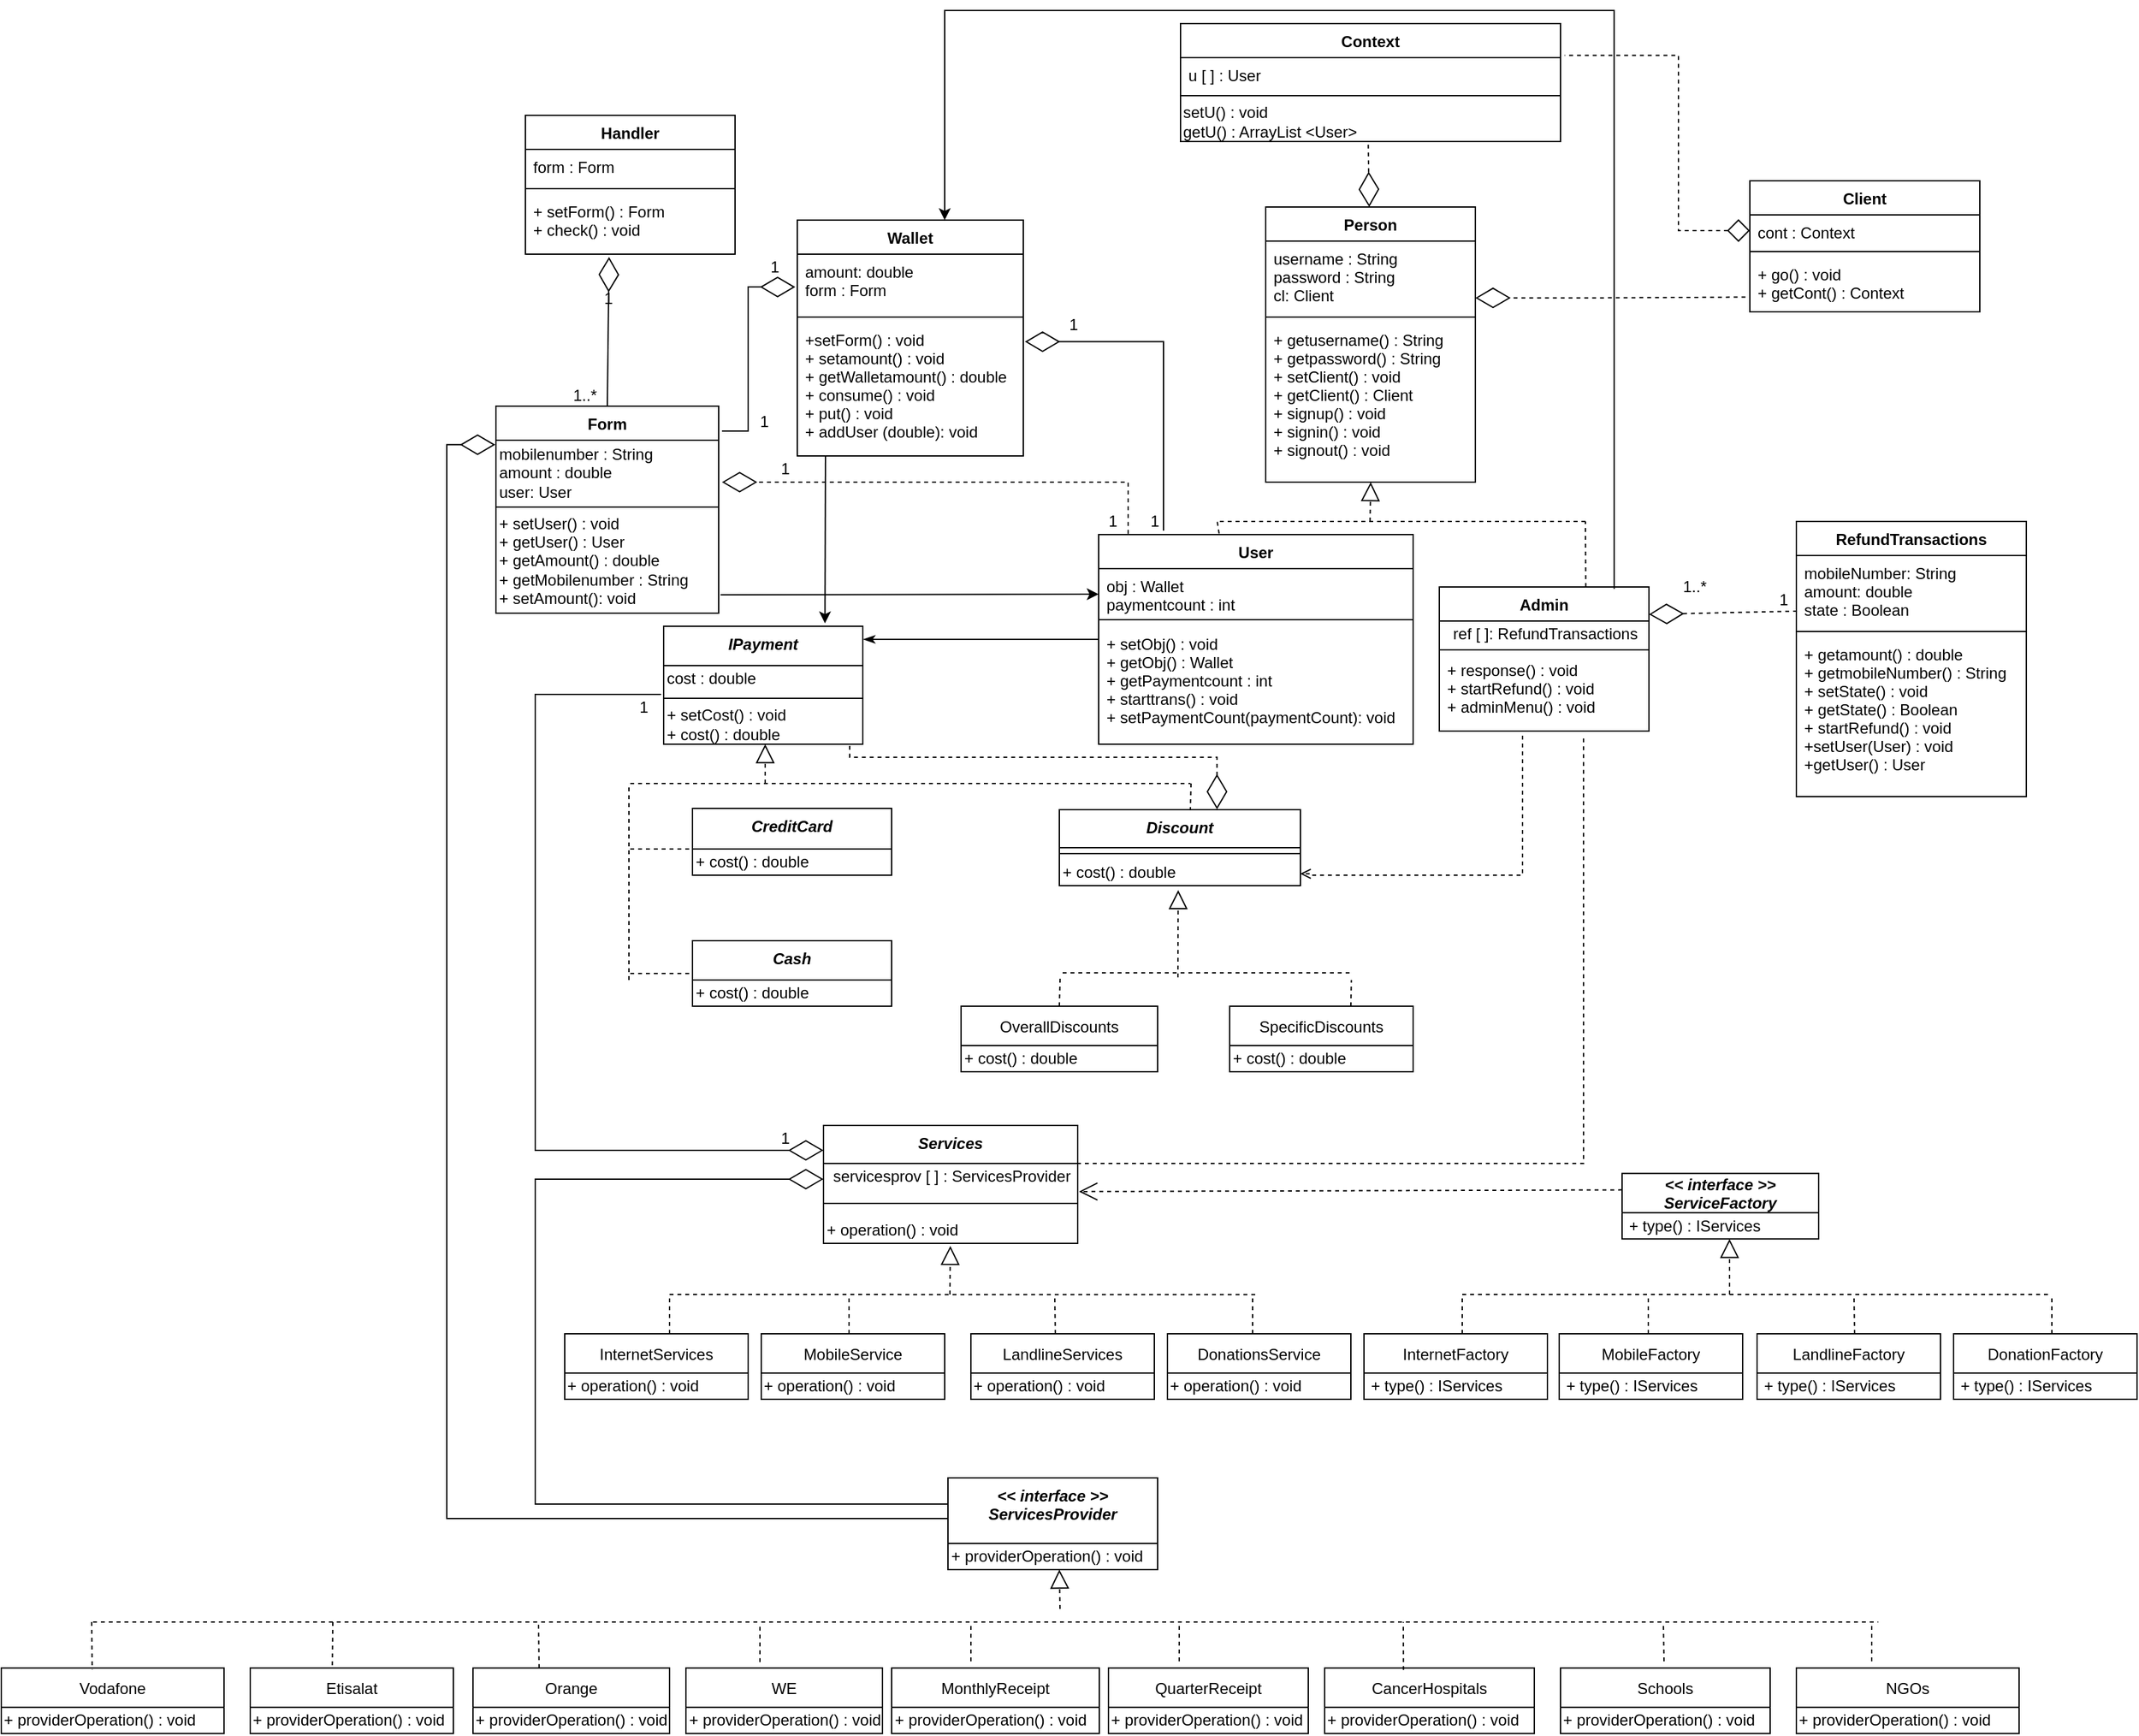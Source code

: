 <mxfile version="16.5.1" type="device"><diagram id="C5RBs43oDa-KdzZeNtuy" name="Page-1"><mxGraphModel dx="2331" dy="1923" grid="1" gridSize="10" guides="1" tooltips="1" connect="1" arrows="1" fold="1" page="1" pageScale="1" pageWidth="827" pageHeight="1169" math="0" shadow="0"><root><mxCell id="WIyWlLk6GJQsqaUBKTNV-0"/><mxCell id="WIyWlLk6GJQsqaUBKTNV-1" parent="WIyWlLk6GJQsqaUBKTNV-0"/><mxCell id="oy74Zmo_RgrB-wBDVwgF-4" value="InternetFactory" style="swimlane;fontStyle=0;childLayout=stackLayout;horizontal=1;startSize=30;horizontalStack=0;resizeParent=1;resizeParentMax=0;resizeLast=0;collapsible=1;marginBottom=0;" parent="WIyWlLk6GJQsqaUBKTNV-1" vertex="1"><mxGeometry x="560" y="160" width="140" height="50" as="geometry"/></mxCell><mxCell id="LYck0MFFvJVcUKsnf9wA-9" value="&amp;nbsp;+ type() : IServices" style="text;html=1;align=left;verticalAlign=middle;resizable=0;points=[];autosize=1;strokeColor=none;fillColor=none;" parent="oy74Zmo_RgrB-wBDVwgF-4" vertex="1"><mxGeometry y="30" width="140" height="20" as="geometry"/></mxCell><mxCell id="oy74Zmo_RgrB-wBDVwgF-10" value="MobileFactory" style="swimlane;fontStyle=0;childLayout=stackLayout;horizontal=1;startSize=30;horizontalStack=0;resizeParent=1;resizeParentMax=0;resizeLast=0;collapsible=1;marginBottom=0;" parent="WIyWlLk6GJQsqaUBKTNV-1" vertex="1"><mxGeometry x="709" y="160" width="140" height="50" as="geometry"/></mxCell><mxCell id="LYck0MFFvJVcUKsnf9wA-10" value="&amp;nbsp;+ type() : IServices" style="text;html=1;align=left;verticalAlign=middle;resizable=0;points=[];autosize=1;strokeColor=none;fillColor=none;" parent="oy74Zmo_RgrB-wBDVwgF-10" vertex="1"><mxGeometry y="30" width="140" height="20" as="geometry"/></mxCell><mxCell id="oy74Zmo_RgrB-wBDVwgF-14" value="LandlineFactory" style="swimlane;fontStyle=0;childLayout=stackLayout;horizontal=1;startSize=30;horizontalStack=0;resizeParent=1;resizeParentMax=0;resizeLast=0;collapsible=1;marginBottom=0;" parent="WIyWlLk6GJQsqaUBKTNV-1" vertex="1"><mxGeometry x="860" y="160" width="140" height="50" as="geometry"/></mxCell><mxCell id="LYck0MFFvJVcUKsnf9wA-11" value="&amp;nbsp;+ type() : IServices" style="text;html=1;align=left;verticalAlign=middle;resizable=0;points=[];autosize=1;strokeColor=none;fillColor=none;" parent="oy74Zmo_RgrB-wBDVwgF-14" vertex="1"><mxGeometry y="30" width="140" height="20" as="geometry"/></mxCell><mxCell id="oy74Zmo_RgrB-wBDVwgF-18" value="DonationFactory" style="swimlane;fontStyle=0;childLayout=stackLayout;horizontal=1;startSize=30;horizontalStack=0;resizeParent=1;resizeParentMax=0;resizeLast=0;collapsible=1;marginBottom=0;" parent="WIyWlLk6GJQsqaUBKTNV-1" vertex="1"><mxGeometry x="1010" y="160" width="140" height="50" as="geometry"/></mxCell><mxCell id="LYck0MFFvJVcUKsnf9wA-12" value="&amp;nbsp;+ type() : IServices" style="text;html=1;align=left;verticalAlign=middle;resizable=0;points=[];autosize=1;strokeColor=none;fillColor=none;" parent="oy74Zmo_RgrB-wBDVwgF-18" vertex="1"><mxGeometry y="30" width="140" height="20" as="geometry"/></mxCell><mxCell id="oy74Zmo_RgrB-wBDVwgF-23" value="" style="endArrow=block;endFill=0;endSize=12;html=1;rounded=0;fontSize=14;dashed=1;" parent="WIyWlLk6GJQsqaUBKTNV-1" edge="1"><mxGeometry width="160" relative="1" as="geometry"><mxPoint x="839" y="130" as="sourcePoint"/><mxPoint x="839" y="87.68" as="targetPoint"/></mxGeometry></mxCell><mxCell id="oy74Zmo_RgrB-wBDVwgF-24" value="" style="endArrow=none;html=1;rounded=0;dashed=1;" parent="WIyWlLk6GJQsqaUBKTNV-1" edge="1"><mxGeometry width="50" height="50" relative="1" as="geometry"><mxPoint x="635" y="130" as="sourcePoint"/><mxPoint x="1085" y="130" as="targetPoint"/></mxGeometry></mxCell><mxCell id="oy74Zmo_RgrB-wBDVwgF-25" value="" style="endArrow=none;html=1;rounded=0;dashed=1;" parent="WIyWlLk6GJQsqaUBKTNV-1" edge="1"><mxGeometry width="50" height="50" relative="1" as="geometry"><mxPoint x="635" y="160" as="sourcePoint"/><mxPoint x="635" y="130" as="targetPoint"/></mxGeometry></mxCell><mxCell id="oy74Zmo_RgrB-wBDVwgF-26" value="" style="endArrow=none;html=1;rounded=0;dashed=1;" parent="WIyWlLk6GJQsqaUBKTNV-1" edge="1"><mxGeometry width="50" height="50" relative="1" as="geometry"><mxPoint x="777.0" y="160" as="sourcePoint"/><mxPoint x="777" y="130" as="targetPoint"/></mxGeometry></mxCell><mxCell id="oy74Zmo_RgrB-wBDVwgF-27" value="" style="endArrow=none;html=1;rounded=0;dashed=1;" parent="WIyWlLk6GJQsqaUBKTNV-1" edge="1"><mxGeometry width="50" height="50" relative="1" as="geometry"><mxPoint x="934.44" y="160" as="sourcePoint"/><mxPoint x="934" y="130" as="targetPoint"/></mxGeometry></mxCell><mxCell id="oy74Zmo_RgrB-wBDVwgF-28" value="" style="endArrow=none;html=1;rounded=0;dashed=1;" parent="WIyWlLk6GJQsqaUBKTNV-1" edge="1"><mxGeometry width="50" height="50" relative="1" as="geometry"><mxPoint x="1085.0" y="160" as="sourcePoint"/><mxPoint x="1085" y="130" as="targetPoint"/></mxGeometry></mxCell><mxCell id="oy74Zmo_RgrB-wBDVwgF-41" value="" style="endArrow=diamondThin;endFill=0;endSize=24;html=1;rounded=0;edgeStyle=orthogonalEdgeStyle;entryX=1.007;entryY=0.145;entryDx=0;entryDy=0;entryPerimeter=0;" parent="WIyWlLk6GJQsqaUBKTNV-1" target="IsFCskYTb2bwU_ZDAeWa-56" edge="1"><mxGeometry width="160" relative="1" as="geometry"><mxPoint x="407" y="-453" as="sourcePoint"/><mxPoint x="318" y="-600" as="targetPoint"/><Array as="points"><mxPoint x="407" y="-453"/><mxPoint x="407" y="-600"/></Array></mxGeometry></mxCell><mxCell id="oy74Zmo_RgrB-wBDVwgF-49" value="" style="endArrow=block;endFill=0;endSize=12;html=1;rounded=0;fontSize=14;dashed=1;" parent="WIyWlLk6GJQsqaUBKTNV-1" edge="1"><mxGeometry width="160" relative="1" as="geometry"><mxPoint x="103" y="-260" as="sourcePoint"/><mxPoint x="103" y="-290" as="targetPoint"/></mxGeometry></mxCell><mxCell id="oy74Zmo_RgrB-wBDVwgF-51" value="" style="endArrow=none;html=1;rounded=0;dashed=1;" parent="WIyWlLk6GJQsqaUBKTNV-1" edge="1"><mxGeometry width="50" height="50" relative="1" as="geometry"><mxPoint y="-210" as="sourcePoint"/><mxPoint x="48" y="-210" as="targetPoint"/><Array as="points"/></mxGeometry></mxCell><mxCell id="oy74Zmo_RgrB-wBDVwgF-52" value="" style="endArrow=none;html=1;rounded=0;dashed=1;" parent="WIyWlLk6GJQsqaUBKTNV-1" edge="1"><mxGeometry width="50" height="50" relative="1" as="geometry"><mxPoint x="-1" y="-110" as="sourcePoint"/><mxPoint x="-1" y="-260" as="targetPoint"/></mxGeometry></mxCell><mxCell id="oy74Zmo_RgrB-wBDVwgF-53" value="" style="endArrow=none;html=1;rounded=0;dashed=1;entryX=0;entryY=0.5;entryDx=0;entryDy=0;" parent="WIyWlLk6GJQsqaUBKTNV-1" target="dg1VofKTQY780wOSTRui-79" edge="1"><mxGeometry width="50" height="50" relative="1" as="geometry"><mxPoint y="-115" as="sourcePoint"/><mxPoint x="47.5" y="-130" as="targetPoint"/></mxGeometry></mxCell><mxCell id="oy74Zmo_RgrB-wBDVwgF-58" value="OverallDiscounts" style="swimlane;fontStyle=0;childLayout=stackLayout;horizontal=1;startSize=30;horizontalStack=0;resizeParent=1;resizeParentMax=0;resizeLast=0;collapsible=1;marginBottom=0;" parent="WIyWlLk6GJQsqaUBKTNV-1" vertex="1"><mxGeometry x="252.5" y="-90" width="150" height="50" as="geometry"/></mxCell><mxCell id="LYck0MFFvJVcUKsnf9wA-26" value="+ cost() : double" style="text;html=1;align=left;verticalAlign=middle;resizable=0;points=[];autosize=1;strokeColor=none;fillColor=none;" parent="oy74Zmo_RgrB-wBDVwgF-58" vertex="1"><mxGeometry y="30" width="150" height="20" as="geometry"/></mxCell><mxCell id="oy74Zmo_RgrB-wBDVwgF-59" value="SpecificDiscounts" style="swimlane;fontStyle=0;childLayout=stackLayout;horizontal=1;startSize=30;horizontalStack=0;resizeParent=1;resizeParentMax=0;resizeLast=0;collapsible=1;marginBottom=0;" parent="WIyWlLk6GJQsqaUBKTNV-1" vertex="1"><mxGeometry x="457.5" y="-90" width="140" height="50" as="geometry"/></mxCell><mxCell id="LYck0MFFvJVcUKsnf9wA-25" value="+ cost() : double" style="text;html=1;align=left;verticalAlign=middle;resizable=0;points=[];autosize=1;strokeColor=none;fillColor=none;" parent="oy74Zmo_RgrB-wBDVwgF-59" vertex="1"><mxGeometry y="30" width="140" height="20" as="geometry"/></mxCell><mxCell id="oy74Zmo_RgrB-wBDVwgF-60" value="" style="endArrow=none;html=1;rounded=0;dashed=1;" parent="WIyWlLk6GJQsqaUBKTNV-1" edge="1"><mxGeometry width="50" height="50" relative="1" as="geometry"><mxPoint x="330" y="-115.5" as="sourcePoint"/><mxPoint x="550" y="-115.5" as="targetPoint"/></mxGeometry></mxCell><mxCell id="oy74Zmo_RgrB-wBDVwgF-61" value="" style="endArrow=none;html=1;rounded=0;dashed=1;" parent="WIyWlLk6GJQsqaUBKTNV-1" edge="1"><mxGeometry width="50" height="50" relative="1" as="geometry"><mxPoint x="327.5" y="-90" as="sourcePoint"/><mxPoint x="328.11" y="-112" as="targetPoint"/></mxGeometry></mxCell><mxCell id="oy74Zmo_RgrB-wBDVwgF-63" value="" style="endArrow=block;endFill=0;endSize=12;html=1;rounded=0;fontSize=14;dashed=1;entryX=0.493;entryY=1.17;entryDx=0;entryDy=0;entryPerimeter=0;" parent="WIyWlLk6GJQsqaUBKTNV-1" target="LYck0MFFvJVcUKsnf9wA-24" edge="1"><mxGeometry width="160" relative="1" as="geometry"><mxPoint x="418" y="-112" as="sourcePoint"/><mxPoint x="420.5" y="-162" as="targetPoint"/><Array as="points"/></mxGeometry></mxCell><mxCell id="oy74Zmo_RgrB-wBDVwgF-76" value="&lt;&lt; interface &gt;&gt;&#10;ServiceFactory" style="swimlane;fontStyle=3;childLayout=stackLayout;horizontal=1;startSize=30;horizontalStack=0;resizeParent=1;resizeParentMax=0;resizeLast=0;collapsible=1;marginBottom=0;" parent="WIyWlLk6GJQsqaUBKTNV-1" vertex="1"><mxGeometry x="757" y="37.68" width="150" height="50" as="geometry"/></mxCell><mxCell id="IsFCskYTb2bwU_ZDAeWa-21" value="&amp;nbsp;+ type() : IServices" style="text;html=1;align=left;verticalAlign=middle;resizable=0;points=[];autosize=1;strokeColor=none;fillColor=none;" parent="oy74Zmo_RgrB-wBDVwgF-76" vertex="1"><mxGeometry y="30" width="150" height="20" as="geometry"/></mxCell><mxCell id="oy74Zmo_RgrB-wBDVwgF-91" value="" style="endArrow=open;endFill=1;endSize=12;html=1;rounded=0;dashed=1;entryX=1.005;entryY=1.073;entryDx=0;entryDy=0;entryPerimeter=0;exitX=0;exitY=0.25;exitDx=0;exitDy=0;" parent="WIyWlLk6GJQsqaUBKTNV-1" source="oy74Zmo_RgrB-wBDVwgF-76" target="dg1VofKTQY780wOSTRui-41" edge="1"><mxGeometry width="160" relative="1" as="geometry"><mxPoint x="750" y="51" as="sourcePoint"/><mxPoint x="374.5" y="50.09" as="targetPoint"/></mxGeometry></mxCell><mxCell id="oy74Zmo_RgrB-wBDVwgF-99" value="" style="endArrow=diamondThin;endFill=0;endSize=24;html=1;rounded=0;dashed=1;entryX=1;entryY=0.19;entryDx=0;entryDy=0;entryPerimeter=0;exitX=0.003;exitY=0.786;exitDx=0;exitDy=0;exitPerimeter=0;" parent="WIyWlLk6GJQsqaUBKTNV-1" source="IsFCskYTb2bwU_ZDAeWa-46" target="IsFCskYTb2bwU_ZDAeWa-30" edge="1"><mxGeometry width="160" relative="1" as="geometry"><mxPoint x="890" y="-400" as="sourcePoint"/><mxPoint x="777.5" y="-400.33" as="targetPoint"/><Array as="points"/></mxGeometry></mxCell><mxCell id="oy74Zmo_RgrB-wBDVwgF-104" value="" style="endArrow=none;html=1;rounded=0;dashed=1;edgeStyle=orthogonalEdgeStyle;entryX=0.688;entryY=1.046;entryDx=0;entryDy=0;entryPerimeter=0;exitX=1;exitY=0.25;exitDx=0;exitDy=0;" parent="WIyWlLk6GJQsqaUBKTNV-1" source="dg1VofKTQY780wOSTRui-34" target="IsFCskYTb2bwU_ZDAeWa-33" edge="1"><mxGeometry width="50" height="50" relative="1" as="geometry"><mxPoint x="370" y="20" as="sourcePoint"/><mxPoint x="727.5" y="-370" as="targetPoint"/><Array as="points"><mxPoint x="341" y="30"/><mxPoint x="728" y="30"/></Array></mxGeometry></mxCell><mxCell id="oy74Zmo_RgrB-wBDVwgF-109" value="InternetServices" style="swimlane;fontStyle=0;childLayout=stackLayout;horizontal=1;startSize=30;horizontalStack=0;resizeParent=1;resizeParentMax=0;resizeLast=0;collapsible=1;marginBottom=0;" parent="WIyWlLk6GJQsqaUBKTNV-1" vertex="1"><mxGeometry x="-50" y="160" width="140" height="50" as="geometry"/></mxCell><mxCell id="LYck0MFFvJVcUKsnf9wA-4" value="+ operation() : void" style="text;html=1;align=left;verticalAlign=middle;resizable=0;points=[];autosize=1;strokeColor=none;fillColor=none;" parent="oy74Zmo_RgrB-wBDVwgF-109" vertex="1"><mxGeometry y="30" width="140" height="20" as="geometry"/></mxCell><mxCell id="oy74Zmo_RgrB-wBDVwgF-110" value="MobileService" style="swimlane;fontStyle=0;childLayout=stackLayout;horizontal=1;startSize=30;horizontalStack=0;resizeParent=1;resizeParentMax=0;resizeLast=0;collapsible=1;marginBottom=0;" parent="WIyWlLk6GJQsqaUBKTNV-1" vertex="1"><mxGeometry x="100" y="160" width="140" height="50" as="geometry"/></mxCell><mxCell id="LYck0MFFvJVcUKsnf9wA-5" value="+ operation() : void" style="text;html=1;align=left;verticalAlign=middle;resizable=0;points=[];autosize=1;strokeColor=none;fillColor=none;" parent="oy74Zmo_RgrB-wBDVwgF-110" vertex="1"><mxGeometry y="30" width="140" height="20" as="geometry"/></mxCell><mxCell id="oy74Zmo_RgrB-wBDVwgF-111" value="LandlineServices" style="swimlane;fontStyle=0;childLayout=stackLayout;horizontal=1;startSize=30;horizontalStack=0;resizeParent=1;resizeParentMax=0;resizeLast=0;collapsible=1;marginBottom=0;" parent="WIyWlLk6GJQsqaUBKTNV-1" vertex="1"><mxGeometry x="260" y="160" width="140" height="50" as="geometry"/></mxCell><mxCell id="LYck0MFFvJVcUKsnf9wA-6" value="+ operation() : void" style="text;html=1;align=left;verticalAlign=middle;resizable=0;points=[];autosize=1;strokeColor=none;fillColor=none;" parent="oy74Zmo_RgrB-wBDVwgF-111" vertex="1"><mxGeometry y="30" width="140" height="20" as="geometry"/></mxCell><mxCell id="oy74Zmo_RgrB-wBDVwgF-112" value="DonationsService" style="swimlane;fontStyle=0;childLayout=stackLayout;horizontal=1;startSize=30;horizontalStack=0;resizeParent=1;resizeParentMax=0;resizeLast=0;collapsible=1;marginBottom=0;" parent="WIyWlLk6GJQsqaUBKTNV-1" vertex="1"><mxGeometry x="410" y="160" width="140" height="50" as="geometry"/></mxCell><mxCell id="LYck0MFFvJVcUKsnf9wA-7" value="+ operation() : void" style="text;html=1;align=left;verticalAlign=middle;resizable=0;points=[];autosize=1;strokeColor=none;fillColor=none;" parent="oy74Zmo_RgrB-wBDVwgF-112" vertex="1"><mxGeometry y="30" width="140" height="20" as="geometry"/></mxCell><mxCell id="oy74Zmo_RgrB-wBDVwgF-113" value="" style="endArrow=block;endFill=0;endSize=12;html=1;rounded=0;fontSize=14;dashed=1;entryX=0.499;entryY=1.097;entryDx=0;entryDy=0;entryPerimeter=0;" parent="WIyWlLk6GJQsqaUBKTNV-1" target="dg1VofKTQY780wOSTRui-36" edge="1"><mxGeometry width="160" relative="1" as="geometry"><mxPoint x="244" y="130" as="sourcePoint"/><mxPoint x="243.35" y="131.16" as="targetPoint"/></mxGeometry></mxCell><mxCell id="oy74Zmo_RgrB-wBDVwgF-114" value="" style="endArrow=none;html=1;rounded=0;dashed=1;" parent="WIyWlLk6GJQsqaUBKTNV-1" edge="1"><mxGeometry width="50" height="50" relative="1" as="geometry"><mxPoint x="30" y="130" as="sourcePoint"/><mxPoint x="477.5" y="130.16" as="targetPoint"/></mxGeometry></mxCell><mxCell id="oy74Zmo_RgrB-wBDVwgF-115" value="" style="endArrow=none;html=1;rounded=0;dashed=1;" parent="WIyWlLk6GJQsqaUBKTNV-1" edge="1"><mxGeometry width="50" height="50" relative="1" as="geometry"><mxPoint x="30" y="160" as="sourcePoint"/><mxPoint x="30" y="130" as="targetPoint"/></mxGeometry></mxCell><mxCell id="oy74Zmo_RgrB-wBDVwgF-116" value="" style="endArrow=none;html=1;rounded=0;dashed=1;" parent="WIyWlLk6GJQsqaUBKTNV-1" edge="1"><mxGeometry width="50" height="50" relative="1" as="geometry"><mxPoint x="167.0" y="160" as="sourcePoint"/><mxPoint x="167" y="130" as="targetPoint"/></mxGeometry></mxCell><mxCell id="oy74Zmo_RgrB-wBDVwgF-117" value="" style="endArrow=none;html=1;rounded=0;dashed=1;" parent="WIyWlLk6GJQsqaUBKTNV-1" edge="1"><mxGeometry width="50" height="50" relative="1" as="geometry"><mxPoint x="324.44" y="160" as="sourcePoint"/><mxPoint x="324" y="130" as="targetPoint"/></mxGeometry></mxCell><mxCell id="oy74Zmo_RgrB-wBDVwgF-118" value="" style="endArrow=none;html=1;rounded=0;dashed=1;" parent="WIyWlLk6GJQsqaUBKTNV-1" edge="1"><mxGeometry width="50" height="50" relative="1" as="geometry"><mxPoint x="475" y="160" as="sourcePoint"/><mxPoint x="475" y="130" as="targetPoint"/></mxGeometry></mxCell><mxCell id="oy74Zmo_RgrB-wBDVwgF-65" value="" style="endArrow=classicThin;endFill=1;html=1;rounded=0;" parent="WIyWlLk6GJQsqaUBKTNV-1" edge="1"><mxGeometry width="160" relative="1" as="geometry"><mxPoint x="180" y="-370" as="sourcePoint"/><mxPoint x="178" y="-370" as="targetPoint"/><Array as="points"><mxPoint x="297.5" y="-370"/><mxPoint x="357.5" y="-370"/></Array></mxGeometry></mxCell><mxCell id="MVpCzM4qg8HN4UVC7q5V-0" value="" style="endArrow=none;html=1;rounded=0;dashed=1;" parent="WIyWlLk6GJQsqaUBKTNV-1" edge="1"><mxGeometry width="50" height="50" relative="1" as="geometry"><mxPoint x="550" y="-90" as="sourcePoint"/><mxPoint x="550.36" y="-110" as="targetPoint"/></mxGeometry></mxCell><mxCell id="rS_M57deBiwFRdttUuLZ-10" value="" style="endArrow=diamondThin;endFill=0;endSize=24;html=1;rounded=0;exitX=0.5;exitY=0;exitDx=0;exitDy=0;entryX=0.399;entryY=1.046;entryDx=0;entryDy=0;entryPerimeter=0;" parent="WIyWlLk6GJQsqaUBKTNV-1" source="IsFCskYTb2bwU_ZDAeWa-116" target="IsFCskYTb2bwU_ZDAeWa-115" edge="1"><mxGeometry width="160" relative="1" as="geometry"><mxPoint x="-9" y="-556" as="sourcePoint"/><mxPoint x="-9" y="-630" as="targetPoint"/><Array as="points"/></mxGeometry></mxCell><mxCell id="rS_M57deBiwFRdttUuLZ-14" value="1..*" style="text;html=1;align=center;verticalAlign=middle;resizable=0;points=[];autosize=1;strokeColor=none;fillColor=none;" parent="WIyWlLk6GJQsqaUBKTNV-1" vertex="1"><mxGeometry x="-50" y="-566" width="30" height="20" as="geometry"/></mxCell><mxCell id="rS_M57deBiwFRdttUuLZ-16" value="1" style="text;html=1;align=center;verticalAlign=middle;resizable=0;points=[];autosize=1;strokeColor=none;fillColor=none;" parent="WIyWlLk6GJQsqaUBKTNV-1" vertex="1"><mxGeometry x="327.5" y="-620" width="20" height="20" as="geometry"/></mxCell><mxCell id="rS_M57deBiwFRdttUuLZ-17" value="1" style="text;html=1;align=center;verticalAlign=middle;resizable=0;points=[];autosize=1;strokeColor=none;fillColor=none;" parent="WIyWlLk6GJQsqaUBKTNV-1" vertex="1"><mxGeometry x="390" y="-470" width="20" height="20" as="geometry"/></mxCell><mxCell id="rS_M57deBiwFRdttUuLZ-19" value="" style="endArrow=open;html=1;rounded=0;dashed=1;endFill=0;edgeStyle=orthogonalEdgeStyle;entryX=0.999;entryY=0.996;entryDx=0;entryDy=0;entryPerimeter=0;exitX=0.397;exitY=1.059;exitDx=0;exitDy=0;exitPerimeter=0;" parent="WIyWlLk6GJQsqaUBKTNV-1" source="IsFCskYTb2bwU_ZDAeWa-33" edge="1"><mxGeometry width="50" height="50" relative="1" as="geometry"><mxPoint x="682.5" y="-358" as="sourcePoint"/><mxPoint x="511.316" y="-191.08" as="targetPoint"/><Array as="points"><mxPoint x="681" y="-190"/><mxPoint x="520" y="-190"/><mxPoint x="520" y="-191"/></Array></mxGeometry></mxCell><mxCell id="IsFCskYTb2bwU_ZDAeWa-1" value="1" style="text;html=1;align=center;verticalAlign=middle;resizable=0;points=[];autosize=1;strokeColor=none;fillColor=none;rotation=0;" parent="WIyWlLk6GJQsqaUBKTNV-1" vertex="1"><mxGeometry x="107.5" y="1" width="20" height="20" as="geometry"/></mxCell><mxCell id="IsFCskYTb2bwU_ZDAeWa-3" value="1" style="text;html=1;align=center;verticalAlign=middle;resizable=0;points=[];autosize=1;strokeColor=none;fillColor=none;" parent="WIyWlLk6GJQsqaUBKTNV-1" vertex="1"><mxGeometry x="870" y="-410" width="20" height="20" as="geometry"/></mxCell><mxCell id="IsFCskYTb2bwU_ZDAeWa-4" value="1..*" style="text;html=1;align=center;verticalAlign=middle;resizable=0;points=[];autosize=1;strokeColor=none;fillColor=none;" parent="WIyWlLk6GJQsqaUBKTNV-1" vertex="1"><mxGeometry x="797" y="-420" width="30" height="20" as="geometry"/></mxCell><mxCell id="IsFCskYTb2bwU_ZDAeWa-30" value="Admin" style="swimlane;fontStyle=1;align=center;verticalAlign=top;childLayout=stackLayout;horizontal=1;startSize=26;horizontalStack=0;resizeParent=1;resizeParentMax=0;resizeLast=0;collapsible=1;marginBottom=0;" parent="WIyWlLk6GJQsqaUBKTNV-1" vertex="1"><mxGeometry x="617.5" y="-410" width="160" height="110" as="geometry"/></mxCell><mxCell id="IsFCskYTb2bwU_ZDAeWa-111" value="ref [ ]: RefundTransactions" style="text;html=1;align=center;verticalAlign=middle;resizable=0;points=[];autosize=1;strokeColor=none;fillColor=none;" parent="IsFCskYTb2bwU_ZDAeWa-30" vertex="1"><mxGeometry y="26" width="160" height="20" as="geometry"/></mxCell><mxCell id="IsFCskYTb2bwU_ZDAeWa-32" value="" style="line;strokeWidth=1;fillColor=none;align=left;verticalAlign=middle;spacingTop=-1;spacingLeft=3;spacingRight=3;rotatable=0;labelPosition=right;points=[];portConstraint=eastwest;" parent="IsFCskYTb2bwU_ZDAeWa-30" vertex="1"><mxGeometry y="46" width="160" height="4" as="geometry"/></mxCell><mxCell id="IsFCskYTb2bwU_ZDAeWa-33" value="+ response() : void&#10;+ startRefund() : void&#10;+ adminMenu() : void" style="text;strokeColor=none;fillColor=none;align=left;verticalAlign=top;spacingLeft=4;spacingRight=4;overflow=hidden;rotatable=0;points=[[0,0.5],[1,0.5]];portConstraint=eastwest;" parent="IsFCskYTb2bwU_ZDAeWa-30" vertex="1"><mxGeometry y="50" width="160" height="60" as="geometry"/></mxCell><mxCell id="IsFCskYTb2bwU_ZDAeWa-41" value="User" style="swimlane;fontStyle=1;align=center;verticalAlign=top;childLayout=stackLayout;horizontal=1;startSize=26;horizontalStack=0;resizeParent=1;resizeParentMax=0;resizeLast=0;collapsible=1;marginBottom=0;" parent="WIyWlLk6GJQsqaUBKTNV-1" vertex="1"><mxGeometry x="357.5" y="-450" width="240" height="160" as="geometry"/></mxCell><mxCell id="IsFCskYTb2bwU_ZDAeWa-42" value="obj : Wallet&#10;paymentcount : int" style="text;strokeColor=none;fillColor=none;align=left;verticalAlign=top;spacingLeft=4;spacingRight=4;overflow=hidden;rotatable=0;points=[[0,0.5],[1,0.5]];portConstraint=eastwest;" parent="IsFCskYTb2bwU_ZDAeWa-41" vertex="1"><mxGeometry y="26" width="240" height="34" as="geometry"/></mxCell><mxCell id="IsFCskYTb2bwU_ZDAeWa-43" value="" style="line;strokeWidth=1;fillColor=none;align=left;verticalAlign=middle;spacingTop=-1;spacingLeft=3;spacingRight=3;rotatable=0;labelPosition=right;points=[];portConstraint=eastwest;" parent="IsFCskYTb2bwU_ZDAeWa-41" vertex="1"><mxGeometry y="60" width="240" height="10" as="geometry"/></mxCell><mxCell id="IsFCskYTb2bwU_ZDAeWa-44" value="+ setObj() : void&#10;+ getObj() : Wallet&#10;+ getPaymentcount : int&#10;+ starttrans() : void&#10;+ setPaymentCount(paymentCount): void" style="text;strokeColor=none;fillColor=none;align=left;verticalAlign=top;spacingLeft=4;spacingRight=4;overflow=hidden;rotatable=0;points=[[0,0.5],[1,0.5]];portConstraint=eastwest;" parent="IsFCskYTb2bwU_ZDAeWa-41" vertex="1"><mxGeometry y="70" width="240" height="90" as="geometry"/></mxCell><mxCell id="IsFCskYTb2bwU_ZDAeWa-45" value="RefundTransactions" style="swimlane;fontStyle=1;align=center;verticalAlign=top;childLayout=stackLayout;horizontal=1;startSize=26;horizontalStack=0;resizeParent=1;resizeParentMax=0;resizeLast=0;collapsible=1;marginBottom=0;" parent="WIyWlLk6GJQsqaUBKTNV-1" vertex="1"><mxGeometry x="890" y="-460" width="175.5" height="210" as="geometry"><mxRectangle x="827" y="-250" width="150" height="26" as="alternateBounds"/></mxGeometry></mxCell><mxCell id="IsFCskYTb2bwU_ZDAeWa-46" value="mobileNumber: String&#10;amount: double&#10;state : Boolean" style="text;strokeColor=none;fillColor=none;align=left;verticalAlign=top;spacingLeft=4;spacingRight=4;overflow=hidden;rotatable=0;points=[[0,0.5],[1,0.5]];portConstraint=eastwest;" parent="IsFCskYTb2bwU_ZDAeWa-45" vertex="1"><mxGeometry y="26" width="175.5" height="54" as="geometry"/></mxCell><mxCell id="IsFCskYTb2bwU_ZDAeWa-47" value="" style="line;strokeWidth=1;fillColor=none;align=left;verticalAlign=middle;spacingTop=-1;spacingLeft=3;spacingRight=3;rotatable=0;labelPosition=right;points=[];portConstraint=eastwest;" parent="IsFCskYTb2bwU_ZDAeWa-45" vertex="1"><mxGeometry y="80" width="175.5" height="8" as="geometry"/></mxCell><mxCell id="IsFCskYTb2bwU_ZDAeWa-48" value="+ getamount() : double&#10;+ getmobileNumber() : String&#10;+ setState() : void&#10;+ getState() : Boolean&#10;+ startRefund() : void&#10;+setUser(User) : void&#10;+getUser() : User&#10;&#10;" style="text;strokeColor=none;fillColor=none;align=left;verticalAlign=top;spacingLeft=4;spacingRight=4;overflow=hidden;rotatable=0;points=[[0,0.5],[1,0.5]];portConstraint=eastwest;" parent="IsFCskYTb2bwU_ZDAeWa-45" vertex="1"><mxGeometry y="88" width="175.5" height="122" as="geometry"/></mxCell><mxCell id="IsFCskYTb2bwU_ZDAeWa-53" value="Wallet" style="swimlane;fontStyle=1;align=center;verticalAlign=top;childLayout=stackLayout;horizontal=1;startSize=26;horizontalStack=0;resizeParent=1;resizeParentMax=0;resizeLast=0;collapsible=1;marginBottom=0;" parent="WIyWlLk6GJQsqaUBKTNV-1" vertex="1"><mxGeometry x="127.5" y="-690" width="172.5" height="180" as="geometry"/></mxCell><mxCell id="IsFCskYTb2bwU_ZDAeWa-54" value="amount: double&#10;form : Form&#10;" style="text;strokeColor=none;fillColor=none;align=left;verticalAlign=top;spacingLeft=4;spacingRight=4;overflow=hidden;rotatable=0;points=[[0,0.5],[1,0.5]];portConstraint=eastwest;" parent="IsFCskYTb2bwU_ZDAeWa-53" vertex="1"><mxGeometry y="26" width="172.5" height="44" as="geometry"/></mxCell><mxCell id="IsFCskYTb2bwU_ZDAeWa-55" value="" style="line;strokeWidth=1;fillColor=none;align=left;verticalAlign=middle;spacingTop=-1;spacingLeft=3;spacingRight=3;rotatable=0;labelPosition=right;points=[];portConstraint=eastwest;" parent="IsFCskYTb2bwU_ZDAeWa-53" vertex="1"><mxGeometry y="70" width="172.5" height="8" as="geometry"/></mxCell><mxCell id="IsFCskYTb2bwU_ZDAeWa-56" value="+setForm() : void&#10;+ setamount() : void&#10;+ getWalletamount() : double&#10;+ consume() : void&#10;+ put() : void&#10;+ addUser (double): void&#10;" style="text;strokeColor=none;fillColor=none;align=left;verticalAlign=top;spacingLeft=4;spacingRight=4;overflow=hidden;rotatable=0;points=[[0,0.5],[1,0.5]];portConstraint=eastwest;" parent="IsFCskYTb2bwU_ZDAeWa-53" vertex="1"><mxGeometry y="78" width="172.5" height="102" as="geometry"/></mxCell><mxCell id="IsFCskYTb2bwU_ZDAeWa-59" value="Person" style="swimlane;fontStyle=1;align=center;verticalAlign=top;childLayout=stackLayout;horizontal=1;startSize=26;horizontalStack=0;resizeParent=1;resizeParentMax=0;resizeLast=0;collapsible=1;marginBottom=0;" parent="WIyWlLk6GJQsqaUBKTNV-1" vertex="1"><mxGeometry x="485" y="-700" width="160" height="210" as="geometry"/></mxCell><mxCell id="IsFCskYTb2bwU_ZDAeWa-60" value="username : String&#10;password : String&#10;cl: Client" style="text;strokeColor=none;fillColor=none;align=left;verticalAlign=top;spacingLeft=4;spacingRight=4;overflow=hidden;rotatable=0;points=[[0,0.5],[1,0.5]];portConstraint=eastwest;" parent="IsFCskYTb2bwU_ZDAeWa-59" vertex="1"><mxGeometry y="26" width="160" height="54" as="geometry"/></mxCell><mxCell id="IsFCskYTb2bwU_ZDAeWa-61" value="" style="line;strokeWidth=1;fillColor=none;align=left;verticalAlign=middle;spacingTop=-1;spacingLeft=3;spacingRight=3;rotatable=0;labelPosition=right;points=[];portConstraint=eastwest;" parent="IsFCskYTb2bwU_ZDAeWa-59" vertex="1"><mxGeometry y="80" width="160" height="8" as="geometry"/></mxCell><mxCell id="IsFCskYTb2bwU_ZDAeWa-62" value="+ getusername() : String&#10;+ getpassword() : String&#10;+ setClient() : void&#10;+ getClient() : Client&#10;+ signup() : void&#10;+ signin() : void&#10;+ signout() : void" style="text;strokeColor=none;fillColor=none;align=left;verticalAlign=top;spacingLeft=4;spacingRight=4;overflow=hidden;rotatable=0;points=[[0,0.5],[1,0.5]];portConstraint=eastwest;" parent="IsFCskYTb2bwU_ZDAeWa-59" vertex="1"><mxGeometry y="88" width="160" height="122" as="geometry"/></mxCell><mxCell id="IsFCskYTb2bwU_ZDAeWa-63" value="" style="endArrow=none;html=1;rounded=0;dashed=1;" parent="WIyWlLk6GJQsqaUBKTNV-1" edge="1"><mxGeometry width="50" height="50" relative="1" as="geometry"><mxPoint x="450" y="-460" as="sourcePoint"/><mxPoint x="730" y="-460" as="targetPoint"/></mxGeometry></mxCell><mxCell id="IsFCskYTb2bwU_ZDAeWa-64" value="" style="endArrow=none;html=1;rounded=0;dashed=1;exitX=0.383;exitY=-0.005;exitDx=0;exitDy=0;exitPerimeter=0;" parent="WIyWlLk6GJQsqaUBKTNV-1" source="IsFCskYTb2bwU_ZDAeWa-41" edge="1"><mxGeometry width="50" height="50" relative="1" as="geometry"><mxPoint x="447.5" y="-440" as="sourcePoint"/><mxPoint x="448" y="-460" as="targetPoint"/></mxGeometry></mxCell><mxCell id="IsFCskYTb2bwU_ZDAeWa-65" value="" style="endArrow=block;endFill=0;endSize=12;html=1;rounded=0;fontSize=14;dashed=1;" parent="WIyWlLk6GJQsqaUBKTNV-1" edge="1"><mxGeometry width="160" relative="1" as="geometry"><mxPoint x="564.64" y="-460" as="sourcePoint"/><mxPoint x="565.14" y="-490" as="targetPoint"/><Array as="points"/></mxGeometry></mxCell><mxCell id="IsFCskYTb2bwU_ZDAeWa-66" value="" style="endArrow=none;html=1;rounded=0;dashed=1;" parent="WIyWlLk6GJQsqaUBKTNV-1" edge="1"><mxGeometry width="50" height="50" relative="1" as="geometry"><mxPoint x="729.29" y="-410" as="sourcePoint"/><mxPoint x="729" y="-460" as="targetPoint"/></mxGeometry></mxCell><mxCell id="IsFCskYTb2bwU_ZDAeWa-67" value="Context" style="swimlane;fontStyle=1;align=center;verticalAlign=top;childLayout=stackLayout;horizontal=1;startSize=26;horizontalStack=0;resizeParent=1;resizeParentMax=0;resizeLast=0;collapsible=1;marginBottom=0;" parent="WIyWlLk6GJQsqaUBKTNV-1" vertex="1"><mxGeometry x="420" y="-840" width="290" height="90" as="geometry"/></mxCell><mxCell id="IsFCskYTb2bwU_ZDAeWa-68" value="u [ ] : User" style="text;strokeColor=none;fillColor=none;align=left;verticalAlign=top;spacingLeft=4;spacingRight=4;overflow=hidden;rotatable=0;points=[[0,0.5],[1,0.5]];portConstraint=eastwest;" parent="IsFCskYTb2bwU_ZDAeWa-67" vertex="1"><mxGeometry y="26" width="290" height="24" as="geometry"/></mxCell><mxCell id="IsFCskYTb2bwU_ZDAeWa-69" value="" style="line;strokeWidth=1;fillColor=none;align=left;verticalAlign=middle;spacingTop=-1;spacingLeft=3;spacingRight=3;rotatable=0;labelPosition=right;points=[];portConstraint=eastwest;" parent="IsFCskYTb2bwU_ZDAeWa-67" vertex="1"><mxGeometry y="50" width="290" height="10" as="geometry"/></mxCell><mxCell id="fEbw5ZVcIcwHj51_kzS--11" value="setU() : void&lt;br&gt;getU() : ArrayList &amp;lt;User&amp;gt;" style="text;html=1;align=left;verticalAlign=middle;resizable=0;points=[];autosize=1;strokeColor=none;fillColor=none;" parent="IsFCskYTb2bwU_ZDAeWa-67" vertex="1"><mxGeometry y="60" width="290" height="30" as="geometry"/></mxCell><mxCell id="IsFCskYTb2bwU_ZDAeWa-112" value="Handler" style="swimlane;fontStyle=1;align=center;verticalAlign=top;childLayout=stackLayout;horizontal=1;startSize=26;horizontalStack=0;resizeParent=1;resizeParentMax=0;resizeLast=0;collapsible=1;marginBottom=0;" parent="WIyWlLk6GJQsqaUBKTNV-1" vertex="1"><mxGeometry x="-80" y="-770" width="160" height="106" as="geometry"/></mxCell><mxCell id="IsFCskYTb2bwU_ZDAeWa-113" value="form : Form" style="text;strokeColor=none;fillColor=none;align=left;verticalAlign=top;spacingLeft=4;spacingRight=4;overflow=hidden;rotatable=0;points=[[0,0.5],[1,0.5]];portConstraint=eastwest;" parent="IsFCskYTb2bwU_ZDAeWa-112" vertex="1"><mxGeometry y="26" width="160" height="26" as="geometry"/></mxCell><mxCell id="IsFCskYTb2bwU_ZDAeWa-114" value="" style="line;strokeWidth=1;fillColor=none;align=left;verticalAlign=middle;spacingTop=-1;spacingLeft=3;spacingRight=3;rotatable=0;labelPosition=right;points=[];portConstraint=eastwest;" parent="IsFCskYTb2bwU_ZDAeWa-112" vertex="1"><mxGeometry y="52" width="160" height="8" as="geometry"/></mxCell><mxCell id="IsFCskYTb2bwU_ZDAeWa-115" value="+ setForm() : Form&#10;+ check() : void" style="text;strokeColor=none;fillColor=none;align=left;verticalAlign=top;spacingLeft=4;spacingRight=4;overflow=hidden;rotatable=0;points=[[0,0.5],[1,0.5]];portConstraint=eastwest;" parent="IsFCskYTb2bwU_ZDAeWa-112" vertex="1"><mxGeometry y="60" width="160" height="46" as="geometry"/></mxCell><mxCell id="IsFCskYTb2bwU_ZDAeWa-116" value="Form" style="swimlane;fontStyle=1;align=center;verticalAlign=top;childLayout=stackLayout;horizontal=1;startSize=26;horizontalStack=0;resizeParent=1;resizeParentMax=0;resizeLast=0;collapsible=1;marginBottom=0;" parent="WIyWlLk6GJQsqaUBKTNV-1" vertex="1"><mxGeometry x="-102.5" y="-548" width="170" height="158" as="geometry"/></mxCell><mxCell id="EZayy5caGgXvatqSSZaZ-10" value="mobilenumber : String&lt;br&gt;amount : double&lt;br&gt;user: User" style="text;html=1;align=left;verticalAlign=middle;resizable=0;points=[];autosize=1;strokeColor=none;fillColor=none;" parent="IsFCskYTb2bwU_ZDAeWa-116" vertex="1"><mxGeometry y="26" width="170" height="50" as="geometry"/></mxCell><mxCell id="IsFCskYTb2bwU_ZDAeWa-118" value="" style="line;strokeWidth=1;fillColor=none;align=left;verticalAlign=middle;spacingTop=-1;spacingLeft=3;spacingRight=3;rotatable=0;labelPosition=right;points=[];portConstraint=eastwest;" parent="IsFCskYTb2bwU_ZDAeWa-116" vertex="1"><mxGeometry y="76" width="170" height="2" as="geometry"/></mxCell><mxCell id="EZayy5caGgXvatqSSZaZ-11" value="+ setUser() : void&lt;br&gt;+ getUser() : User&lt;br&gt;+ getAmount() : double&lt;br&gt;+ getMobilenumber : String&lt;br&gt;+ setAmount(): void&lt;br&gt;" style="text;html=1;align=left;verticalAlign=middle;resizable=0;points=[];autosize=1;strokeColor=none;fillColor=none;" parent="IsFCskYTb2bwU_ZDAeWa-116" vertex="1"><mxGeometry y="78" width="170" height="80" as="geometry"/></mxCell><mxCell id="IsFCskYTb2bwU_ZDAeWa-122" value="" style="endArrow=none;html=1;rounded=0;dashed=1;" parent="WIyWlLk6GJQsqaUBKTNV-1" edge="1"><mxGeometry width="50" height="50" relative="1" as="geometry"><mxPoint y="-260" as="sourcePoint"/><mxPoint x="427.5" y="-260" as="targetPoint"/><Array as="points"/></mxGeometry></mxCell><mxCell id="IsFCskYTb2bwU_ZDAeWa-123" value="" style="endArrow=classic;endFill=1;html=1;rounded=0;edgeStyle=orthogonalEdgeStyle;" parent="WIyWlLk6GJQsqaUBKTNV-1" edge="1"><mxGeometry width="160" relative="1" as="geometry"><mxPoint x="69" y="-404" as="sourcePoint"/><mxPoint x="357.5" y="-404.5" as="targetPoint"/><Array as="points"><mxPoint x="69" y="-404"/><mxPoint x="90" y="-404"/></Array></mxGeometry></mxCell><mxCell id="dg1VofKTQY780wOSTRui-4" value="&lt;&lt; interface &gt;&gt;&#10;ServicesProvider" style="swimlane;fontStyle=3;align=center;verticalAlign=top;childLayout=stackLayout;horizontal=1;startSize=50;horizontalStack=0;resizeParent=1;resizeParentMax=0;resizeLast=0;collapsible=1;marginBottom=0;" parent="WIyWlLk6GJQsqaUBKTNV-1" vertex="1"><mxGeometry x="242.5" y="270" width="160" height="70" as="geometry"/></mxCell><mxCell id="dg1VofKTQY780wOSTRui-42" value="+ providerOperation() : void" style="text;html=1;align=left;verticalAlign=middle;resizable=0;points=[];autosize=1;strokeColor=none;fillColor=none;" parent="dg1VofKTQY780wOSTRui-4" vertex="1"><mxGeometry y="50" width="160" height="20" as="geometry"/></mxCell><mxCell id="dg1VofKTQY780wOSTRui-10" value="Vodafone" style="swimlane;fontStyle=0;childLayout=stackLayout;horizontal=1;startSize=30;horizontalStack=0;resizeParent=1;resizeParentMax=0;resizeLast=0;collapsible=1;marginBottom=0;" parent="WIyWlLk6GJQsqaUBKTNV-1" vertex="1"><mxGeometry x="-480" y="415.1" width="170" height="50" as="geometry"/></mxCell><mxCell id="LYck0MFFvJVcUKsnf9wA-13" value="+ providerOperation() : void" style="text;html=1;align=left;verticalAlign=middle;resizable=0;points=[];autosize=1;strokeColor=none;fillColor=none;" parent="dg1VofKTQY780wOSTRui-10" vertex="1"><mxGeometry y="30" width="170" height="20" as="geometry"/></mxCell><mxCell id="dg1VofKTQY780wOSTRui-12" value="Etisalat" style="swimlane;fontStyle=0;childLayout=stackLayout;horizontal=1;startSize=30;horizontalStack=0;resizeParent=1;resizeParentMax=0;resizeLast=0;collapsible=1;marginBottom=0;" parent="WIyWlLk6GJQsqaUBKTNV-1" vertex="1"><mxGeometry x="-290" y="415.1" width="155" height="50" as="geometry"/></mxCell><mxCell id="LYck0MFFvJVcUKsnf9wA-14" value="+ providerOperation() : void" style="text;html=1;align=left;verticalAlign=middle;resizable=0;points=[];autosize=1;strokeColor=none;fillColor=none;" parent="dg1VofKTQY780wOSTRui-12" vertex="1"><mxGeometry y="30" width="155" height="20" as="geometry"/></mxCell><mxCell id="dg1VofKTQY780wOSTRui-14" value="Orange" style="swimlane;fontStyle=0;childLayout=stackLayout;horizontal=1;startSize=30;horizontalStack=0;resizeParent=1;resizeParentMax=0;resizeLast=0;collapsible=1;marginBottom=0;" parent="WIyWlLk6GJQsqaUBKTNV-1" vertex="1"><mxGeometry x="-120" y="415.1" width="150" height="50" as="geometry"/></mxCell><mxCell id="LYck0MFFvJVcUKsnf9wA-15" value="+ providerOperation() : void" style="text;html=1;align=left;verticalAlign=middle;resizable=0;points=[];autosize=1;strokeColor=none;fillColor=none;" parent="dg1VofKTQY780wOSTRui-14" vertex="1"><mxGeometry y="30" width="150" height="20" as="geometry"/></mxCell><mxCell id="dg1VofKTQY780wOSTRui-16" value="WE" style="swimlane;fontStyle=0;childLayout=stackLayout;horizontal=1;startSize=30;horizontalStack=0;resizeParent=1;resizeParentMax=0;resizeLast=0;collapsible=1;marginBottom=0;" parent="WIyWlLk6GJQsqaUBKTNV-1" vertex="1"><mxGeometry x="42.5" y="415.1" width="150" height="50" as="geometry"/></mxCell><mxCell id="LYck0MFFvJVcUKsnf9wA-17" value="+ providerOperation() : void" style="text;html=1;align=left;verticalAlign=middle;resizable=0;points=[];autosize=1;strokeColor=none;fillColor=none;" parent="dg1VofKTQY780wOSTRui-16" vertex="1"><mxGeometry y="30" width="150" height="20" as="geometry"/></mxCell><mxCell id="dg1VofKTQY780wOSTRui-18" value="" style="endArrow=block;endFill=0;endSize=12;html=1;rounded=0;fontSize=14;dashed=1;" parent="WIyWlLk6GJQsqaUBKTNV-1" edge="1"><mxGeometry width="160" relative="1" as="geometry"><mxPoint x="328" y="370" as="sourcePoint"/><mxPoint x="327.5" y="340" as="targetPoint"/></mxGeometry></mxCell><mxCell id="dg1VofKTQY780wOSTRui-19" value="" style="endArrow=none;html=1;rounded=0;dashed=1;" parent="WIyWlLk6GJQsqaUBKTNV-1" edge="1"><mxGeometry width="50" height="50" relative="1" as="geometry"><mxPoint x="-410" y="380" as="sourcePoint"/><mxPoint x="952.5" y="380" as="targetPoint"/></mxGeometry></mxCell><mxCell id="dg1VofKTQY780wOSTRui-21" value="" style="endArrow=none;html=1;rounded=0;dashed=1;entryX=0.404;entryY=0.004;entryDx=0;entryDy=0;entryPerimeter=0;" parent="WIyWlLk6GJQsqaUBKTNV-1" target="dg1VofKTQY780wOSTRui-12" edge="1"><mxGeometry width="50" height="50" relative="1" as="geometry"><mxPoint x="-227" y="380" as="sourcePoint"/><mxPoint x="-145.5" y="380" as="targetPoint"/></mxGeometry></mxCell><mxCell id="dg1VofKTQY780wOSTRui-22" value="" style="endArrow=none;html=1;rounded=0;dashed=1;" parent="WIyWlLk6GJQsqaUBKTNV-1" edge="1"><mxGeometry width="50" height="50" relative="1" as="geometry"><mxPoint x="-69.56" y="415.1" as="sourcePoint"/><mxPoint x="-70" y="380" as="targetPoint"/></mxGeometry></mxCell><mxCell id="dg1VofKTQY780wOSTRui-23" value="" style="endArrow=none;html=1;rounded=0;dashed=1;" parent="WIyWlLk6GJQsqaUBKTNV-1" edge="1"><mxGeometry width="50" height="50" relative="1" as="geometry"><mxPoint x="99" y="410.6" as="sourcePoint"/><mxPoint x="99" y="380.6" as="targetPoint"/></mxGeometry></mxCell><mxCell id="dg1VofKTQY780wOSTRui-24" value="MonthlyReceipt" style="swimlane;fontStyle=0;childLayout=stackLayout;horizontal=1;startSize=30;horizontalStack=0;resizeParent=1;resizeParentMax=0;resizeLast=0;collapsible=1;marginBottom=0;" parent="WIyWlLk6GJQsqaUBKTNV-1" vertex="1"><mxGeometry x="199.5" y="415.1" width="158.5" height="50" as="geometry"/></mxCell><mxCell id="LYck0MFFvJVcUKsnf9wA-18" value="+ providerOperation() : void" style="text;html=1;align=left;verticalAlign=middle;resizable=0;points=[];autosize=1;strokeColor=none;fillColor=none;" parent="dg1VofKTQY780wOSTRui-24" vertex="1"><mxGeometry y="30" width="158.5" height="20" as="geometry"/></mxCell><mxCell id="dg1VofKTQY780wOSTRui-25" value="QuarterReceipt" style="swimlane;fontStyle=0;childLayout=stackLayout;horizontal=1;startSize=30;horizontalStack=0;resizeParent=1;resizeParentMax=0;resizeLast=0;collapsible=1;marginBottom=0;" parent="WIyWlLk6GJQsqaUBKTNV-1" vertex="1"><mxGeometry x="365" y="415.1" width="152.5" height="50" as="geometry"/></mxCell><mxCell id="LYck0MFFvJVcUKsnf9wA-19" value="+ providerOperation() : void" style="text;html=1;align=left;verticalAlign=middle;resizable=0;points=[];autosize=1;strokeColor=none;fillColor=none;" parent="dg1VofKTQY780wOSTRui-25" vertex="1"><mxGeometry y="30" width="152.5" height="20" as="geometry"/></mxCell><mxCell id="dg1VofKTQY780wOSTRui-26" value="" style="endArrow=none;html=1;rounded=0;dashed=1;" parent="WIyWlLk6GJQsqaUBKTNV-1" edge="1"><mxGeometry width="50" height="50" relative="1" as="geometry"><mxPoint x="260" y="410.0" as="sourcePoint"/><mxPoint x="260" y="380.0" as="targetPoint"/></mxGeometry></mxCell><mxCell id="dg1VofKTQY780wOSTRui-27" value="" style="endArrow=none;html=1;rounded=0;dashed=1;" parent="WIyWlLk6GJQsqaUBKTNV-1" edge="1"><mxGeometry width="50" height="50" relative="1" as="geometry"><mxPoint x="419" y="410" as="sourcePoint"/><mxPoint x="419" y="380" as="targetPoint"/></mxGeometry></mxCell><mxCell id="dg1VofKTQY780wOSTRui-28" value="CancerHospitals" style="swimlane;fontStyle=0;childLayout=stackLayout;horizontal=1;startSize=30;horizontalStack=0;resizeParent=1;resizeParentMax=0;resizeLast=0;collapsible=1;marginBottom=0;" parent="WIyWlLk6GJQsqaUBKTNV-1" vertex="1"><mxGeometry x="530" y="415.1" width="160" height="50" as="geometry"/></mxCell><mxCell id="LYck0MFFvJVcUKsnf9wA-20" value="+ providerOperation() : void" style="text;html=1;align=left;verticalAlign=middle;resizable=0;points=[];autosize=1;strokeColor=none;fillColor=none;" parent="dg1VofKTQY780wOSTRui-28" vertex="1"><mxGeometry y="30" width="160" height="20" as="geometry"/></mxCell><mxCell id="dg1VofKTQY780wOSTRui-29" value="Schools" style="swimlane;fontStyle=0;childLayout=stackLayout;horizontal=1;startSize=30;horizontalStack=0;resizeParent=1;resizeParentMax=0;resizeLast=0;collapsible=1;marginBottom=0;" parent="WIyWlLk6GJQsqaUBKTNV-1" vertex="1"><mxGeometry x="710" y="415.1" width="160" height="50" as="geometry"/></mxCell><mxCell id="LYck0MFFvJVcUKsnf9wA-21" value="+ providerOperation() : void" style="text;html=1;align=left;verticalAlign=middle;resizable=0;points=[];autosize=1;strokeColor=none;fillColor=none;" parent="dg1VofKTQY780wOSTRui-29" vertex="1"><mxGeometry y="30" width="160" height="20" as="geometry"/></mxCell><mxCell id="dg1VofKTQY780wOSTRui-30" value="NGOs" style="swimlane;fontStyle=0;childLayout=stackLayout;horizontal=1;startSize=30;horizontalStack=0;resizeParent=1;resizeParentMax=0;resizeLast=0;collapsible=1;marginBottom=0;" parent="WIyWlLk6GJQsqaUBKTNV-1" vertex="1"><mxGeometry x="890" y="415.1" width="170" height="50" as="geometry"/></mxCell><mxCell id="LYck0MFFvJVcUKsnf9wA-22" value="+ providerOperation() : void" style="text;html=1;align=left;verticalAlign=middle;resizable=0;points=[];autosize=1;strokeColor=none;fillColor=none;" parent="dg1VofKTQY780wOSTRui-30" vertex="1"><mxGeometry y="30" width="170" height="20" as="geometry"/></mxCell><mxCell id="dg1VofKTQY780wOSTRui-31" value="" style="endArrow=none;html=1;rounded=0;dashed=1;exitX=0.376;exitY=0.03;exitDx=0;exitDy=0;exitPerimeter=0;" parent="WIyWlLk6GJQsqaUBKTNV-1" source="dg1VofKTQY780wOSTRui-28" edge="1"><mxGeometry width="50" height="50" relative="1" as="geometry"><mxPoint x="590" y="410" as="sourcePoint"/><mxPoint x="590" y="380.0" as="targetPoint"/></mxGeometry></mxCell><mxCell id="dg1VofKTQY780wOSTRui-32" value="" style="endArrow=none;html=1;rounded=0;dashed=1;" parent="WIyWlLk6GJQsqaUBKTNV-1" edge="1"><mxGeometry width="50" height="50" relative="1" as="geometry"><mxPoint x="789" y="410" as="sourcePoint"/><mxPoint x="788.5" y="380.6" as="targetPoint"/></mxGeometry></mxCell><mxCell id="dg1VofKTQY780wOSTRui-33" value="" style="endArrow=none;html=1;rounded=0;dashed=1;" parent="WIyWlLk6GJQsqaUBKTNV-1" edge="1"><mxGeometry width="50" height="50" relative="1" as="geometry"><mxPoint x="947.5" y="410.0" as="sourcePoint"/><mxPoint x="947.5" y="380.0" as="targetPoint"/></mxGeometry></mxCell><mxCell id="dg1VofKTQY780wOSTRui-34" value="Services" style="swimlane;fontStyle=3;align=center;verticalAlign=top;childLayout=stackLayout;horizontal=1;startSize=29;horizontalStack=0;resizeParent=1;resizeParentMax=0;resizeLast=0;collapsible=1;marginBottom=0;" parent="WIyWlLk6GJQsqaUBKTNV-1" vertex="1"><mxGeometry x="147.5" y="1" width="194" height="90" as="geometry"/></mxCell><mxCell id="dg1VofKTQY780wOSTRui-41" value="servicesprov [ ] : ServicesProvider" style="text;html=1;align=center;verticalAlign=middle;resizable=0;points=[];autosize=1;strokeColor=none;fillColor=none;" parent="dg1VofKTQY780wOSTRui-34" vertex="1"><mxGeometry y="29" width="194" height="20" as="geometry"/></mxCell><mxCell id="dg1VofKTQY780wOSTRui-35" value="" style="line;strokeWidth=1;fillColor=none;align=left;verticalAlign=middle;spacingTop=-1;spacingLeft=3;spacingRight=3;rotatable=0;labelPosition=right;points=[];portConstraint=eastwest;" parent="dg1VofKTQY780wOSTRui-34" vertex="1"><mxGeometry y="49" width="194" height="21" as="geometry"/></mxCell><mxCell id="dg1VofKTQY780wOSTRui-36" value="+ operation() : void" style="text;html=1;align=left;verticalAlign=middle;resizable=0;points=[];autosize=1;strokeColor=none;fillColor=none;" parent="dg1VofKTQY780wOSTRui-34" vertex="1"><mxGeometry y="70" width="194" height="20" as="geometry"/></mxCell><mxCell id="dg1VofKTQY780wOSTRui-39" value="" style="endArrow=diamondThin;endFill=0;endSize=24;html=1;rounded=0;edgeStyle=orthogonalEdgeStyle;" parent="WIyWlLk6GJQsqaUBKTNV-1" edge="1"><mxGeometry width="160" relative="1" as="geometry"><mxPoint x="23.5" y="-328" as="sourcePoint"/><mxPoint x="147.5" y="20" as="targetPoint"/><Array as="points"><mxPoint x="-72.5" y="-328"/><mxPoint x="-72.5" y="20"/></Array></mxGeometry></mxCell><mxCell id="dg1VofKTQY780wOSTRui-40" value="" style="endArrow=diamondThin;endFill=0;endSize=24;html=1;rounded=0;edgeStyle=orthogonalEdgeStyle;exitX=0;exitY=0.25;exitDx=0;exitDy=0;" parent="WIyWlLk6GJQsqaUBKTNV-1" source="dg1VofKTQY780wOSTRui-4" edge="1"><mxGeometry width="160" relative="1" as="geometry"><mxPoint x="227.5" y="280" as="sourcePoint"/><mxPoint x="147.5" y="42" as="targetPoint"/><Array as="points"><mxPoint x="-72.5" y="290"/><mxPoint x="-72.5" y="42"/></Array></mxGeometry></mxCell><mxCell id="dg1VofKTQY780wOSTRui-52" value="Discount" style="swimlane;fontStyle=3;align=center;verticalAlign=top;childLayout=stackLayout;horizontal=1;startSize=29;horizontalStack=0;resizeParent=1;resizeParentMax=0;resizeLast=0;collapsible=1;marginBottom=0;" parent="WIyWlLk6GJQsqaUBKTNV-1" vertex="1"><mxGeometry x="327.5" y="-240" width="184" height="58" as="geometry"/></mxCell><mxCell id="dg1VofKTQY780wOSTRui-54" value="" style="line;strokeWidth=1;fillColor=none;align=left;verticalAlign=middle;spacingTop=-1;spacingLeft=3;spacingRight=3;rotatable=0;labelPosition=right;points=[];portConstraint=eastwest;" parent="dg1VofKTQY780wOSTRui-52" vertex="1"><mxGeometry y="29" width="184" height="9" as="geometry"/></mxCell><mxCell id="LYck0MFFvJVcUKsnf9wA-24" value="+ cost() : double" style="text;html=1;align=left;verticalAlign=middle;resizable=0;points=[];autosize=1;strokeColor=none;fillColor=none;" parent="dg1VofKTQY780wOSTRui-52" vertex="1"><mxGeometry y="38" width="184" height="20" as="geometry"/></mxCell><mxCell id="dg1VofKTQY780wOSTRui-67" value="" style="endArrow=diamondThin;endFill=0;endSize=24;html=1;rounded=0;edgeStyle=orthogonalEdgeStyle;entryX=0.654;entryY=-0.005;entryDx=0;entryDy=0;entryPerimeter=0;exitX=0.934;exitY=1.042;exitDx=0;exitDy=0;exitPerimeter=0;dashed=1;" parent="WIyWlLk6GJQsqaUBKTNV-1" source="dg1VofKTQY780wOSTRui-76" target="dg1VofKTQY780wOSTRui-52" edge="1"><mxGeometry width="160" relative="1" as="geometry"><mxPoint x="180" y="-305" as="sourcePoint"/><mxPoint x="480" y="-272.5" as="targetPoint"/><Array as="points"><mxPoint x="168" y="-280"/><mxPoint x="448" y="-280"/></Array></mxGeometry></mxCell><mxCell id="dg1VofKTQY780wOSTRui-70" value="" style="endArrow=none;html=1;rounded=0;dashed=1;" parent="WIyWlLk6GJQsqaUBKTNV-1" edge="1"><mxGeometry width="50" height="50" relative="1" as="geometry"><mxPoint x="428" y="-260" as="sourcePoint"/><mxPoint x="427.5" y="-240" as="targetPoint"/><Array as="points"/></mxGeometry></mxCell><mxCell id="dg1VofKTQY780wOSTRui-73" value="IPayment" style="swimlane;fontStyle=3;align=center;verticalAlign=top;childLayout=stackLayout;horizontal=1;startSize=30;horizontalStack=0;resizeParent=1;resizeParentMax=0;resizeLast=0;collapsible=1;marginBottom=0;" parent="WIyWlLk6GJQsqaUBKTNV-1" vertex="1"><mxGeometry x="25.5" y="-380" width="152" height="90" as="geometry"/></mxCell><mxCell id="EZayy5caGgXvatqSSZaZ-14" value="cost : double" style="text;html=1;align=left;verticalAlign=middle;resizable=0;points=[];autosize=1;strokeColor=none;fillColor=none;" parent="dg1VofKTQY780wOSTRui-73" vertex="1"><mxGeometry y="30" width="152" height="20" as="geometry"/></mxCell><mxCell id="dg1VofKTQY780wOSTRui-75" value="" style="line;strokeWidth=1;fillColor=none;align=left;verticalAlign=middle;spacingTop=-1;spacingLeft=3;spacingRight=3;rotatable=0;labelPosition=right;points=[];portConstraint=eastwest;" parent="dg1VofKTQY780wOSTRui-73" vertex="1"><mxGeometry y="50" width="152" height="10" as="geometry"/></mxCell><mxCell id="dg1VofKTQY780wOSTRui-76" value="+ setCost() : void&lt;br&gt;+ cost() : double" style="text;html=1;align=left;verticalAlign=middle;resizable=0;points=[];autosize=1;strokeColor=none;fillColor=none;" parent="dg1VofKTQY780wOSTRui-73" vertex="1"><mxGeometry y="60" width="152" height="30" as="geometry"/></mxCell><mxCell id="dg1VofKTQY780wOSTRui-79" value="Cash" style="swimlane;fontStyle=3;align=center;verticalAlign=top;childLayout=stackLayout;horizontal=1;startSize=30;horizontalStack=0;resizeParent=1;resizeParentMax=0;resizeLast=0;collapsible=1;marginBottom=0;" parent="WIyWlLk6GJQsqaUBKTNV-1" vertex="1"><mxGeometry x="47.5" y="-140" width="152" height="50" as="geometry"/></mxCell><mxCell id="LYck0MFFvJVcUKsnf9wA-3" value="+ cost() : double" style="text;html=1;align=left;verticalAlign=middle;resizable=0;points=[];autosize=1;strokeColor=none;fillColor=none;" parent="dg1VofKTQY780wOSTRui-79" vertex="1"><mxGeometry y="30" width="152" height="20" as="geometry"/></mxCell><mxCell id="dg1VofKTQY780wOSTRui-82" value="CreditCard" style="swimlane;fontStyle=3;align=center;verticalAlign=top;childLayout=stackLayout;horizontal=1;startSize=31;horizontalStack=0;resizeParent=1;resizeParentMax=0;resizeLast=0;collapsible=1;marginBottom=0;" parent="WIyWlLk6GJQsqaUBKTNV-1" vertex="1"><mxGeometry x="47.5" y="-241" width="152" height="51" as="geometry"/></mxCell><mxCell id="LYck0MFFvJVcUKsnf9wA-2" value="+ cost() : double" style="text;html=1;align=left;verticalAlign=middle;resizable=0;points=[];autosize=1;strokeColor=none;fillColor=none;" parent="dg1VofKTQY780wOSTRui-82" vertex="1"><mxGeometry y="31" width="152" height="20" as="geometry"/></mxCell><mxCell id="EZayy5caGgXvatqSSZaZ-2" value="" style="endArrow=classic;endFill=1;html=1;rounded=0;edgeStyle=orthogonalEdgeStyle;exitX=0.834;exitY=0.014;exitDx=0;exitDy=0;exitPerimeter=0;" parent="WIyWlLk6GJQsqaUBKTNV-1" source="IsFCskYTb2bwU_ZDAeWa-30" edge="1"><mxGeometry width="160" relative="1" as="geometry"><mxPoint x="700" y="-980" as="sourcePoint"/><mxPoint x="240" y="-690" as="targetPoint"/><Array as="points"><mxPoint x="751" y="-850"/><mxPoint x="240" y="-850"/></Array></mxGeometry></mxCell><mxCell id="EZayy5caGgXvatqSSZaZ-3" value="" style="endArrow=diamondThin;endFill=0;endSize=24;html=1;rounded=0;edgeStyle=orthogonalEdgeStyle;entryX=-0.009;entryY=0.569;entryDx=0;entryDy=0;entryPerimeter=0;" parent="WIyWlLk6GJQsqaUBKTNV-1" target="IsFCskYTb2bwU_ZDAeWa-54" edge="1"><mxGeometry width="160" relative="1" as="geometry"><mxPoint x="70" y="-529" as="sourcePoint"/><mxPoint x="105" y="-639" as="targetPoint"/><Array as="points"><mxPoint x="90" y="-529"/><mxPoint x="90" y="-639"/></Array></mxGeometry></mxCell><mxCell id="EZayy5caGgXvatqSSZaZ-6" value="" style="endArrow=diamondThin;endFill=0;endSize=24;html=1;rounded=0;dashed=1;edgeStyle=orthogonalEdgeStyle;exitX=0.141;exitY=0;exitDx=0;exitDy=0;exitPerimeter=0;" parent="WIyWlLk6GJQsqaUBKTNV-1" source="IsFCskYTb2bwU_ZDAeWa-41" edge="1"><mxGeometry width="160" relative="1" as="geometry"><mxPoint x="380" y="-470" as="sourcePoint"/><mxPoint x="70" y="-490" as="targetPoint"/><Array as="points"><mxPoint x="380" y="-490"/></Array></mxGeometry></mxCell><mxCell id="EZayy5caGgXvatqSSZaZ-8" value="" style="endArrow=diamondThin;endFill=0;endSize=24;html=1;rounded=0;dashed=1;exitX=0.494;exitY=1.081;exitDx=0;exitDy=0;exitPerimeter=0;" parent="WIyWlLk6GJQsqaUBKTNV-1" source="fEbw5ZVcIcwHj51_kzS--11" edge="1"><mxGeometry width="160" relative="1" as="geometry"><mxPoint x="565" y="-738.18" as="sourcePoint"/><mxPoint x="564" y="-700" as="targetPoint"/></mxGeometry></mxCell><mxCell id="EZayy5caGgXvatqSSZaZ-12" value="1" style="text;html=1;align=center;verticalAlign=middle;resizable=0;points=[];autosize=1;strokeColor=none;fillColor=none;rotation=0;" parent="WIyWlLk6GJQsqaUBKTNV-1" vertex="1"><mxGeometry x="-27.5" y="-640" width="20" height="20" as="geometry"/></mxCell><mxCell id="EZayy5caGgXvatqSSZaZ-16" value="" style="endArrow=classic;html=1;rounded=0;targetPerimeterSpacing=0;entryX=0.81;entryY=-0.025;entryDx=0;entryDy=0;entryPerimeter=0;" parent="WIyWlLk6GJQsqaUBKTNV-1" target="dg1VofKTQY780wOSTRui-73" edge="1"><mxGeometry width="50" height="50" relative="1" as="geometry"><mxPoint x="149" y="-510" as="sourcePoint"/><mxPoint x="148.5" y="-400" as="targetPoint"/></mxGeometry></mxCell><mxCell id="fEbw5ZVcIcwHj51_kzS--4" value="Client" style="swimlane;fontStyle=1;align=center;verticalAlign=top;childLayout=stackLayout;horizontal=1;startSize=26;horizontalStack=0;resizeParent=1;resizeParentMax=0;resizeLast=0;collapsible=1;marginBottom=0;" parent="WIyWlLk6GJQsqaUBKTNV-1" vertex="1"><mxGeometry x="854.5" y="-720" width="175.5" height="100" as="geometry"><mxRectangle x="827" y="-250" width="150" height="26" as="alternateBounds"/></mxGeometry></mxCell><mxCell id="fEbw5ZVcIcwHj51_kzS--5" value="cont : Context" style="text;strokeColor=none;fillColor=none;align=left;verticalAlign=top;spacingLeft=4;spacingRight=4;overflow=hidden;rotatable=0;points=[[0,0.5],[1,0.5]];portConstraint=eastwest;" parent="fEbw5ZVcIcwHj51_kzS--4" vertex="1"><mxGeometry y="26" width="175.5" height="24" as="geometry"/></mxCell><mxCell id="fEbw5ZVcIcwHj51_kzS--6" value="" style="line;strokeWidth=1;fillColor=none;align=left;verticalAlign=middle;spacingTop=-1;spacingLeft=3;spacingRight=3;rotatable=0;labelPosition=right;points=[];portConstraint=eastwest;" parent="fEbw5ZVcIcwHj51_kzS--4" vertex="1"><mxGeometry y="50" width="175.5" height="8" as="geometry"/></mxCell><mxCell id="fEbw5ZVcIcwHj51_kzS--7" value="+ go() : void&#10;+ getCont() : Context" style="text;strokeColor=none;fillColor=none;align=left;verticalAlign=top;spacingLeft=4;spacingRight=4;overflow=hidden;rotatable=0;points=[[0,0.5],[1,0.5]];portConstraint=eastwest;" parent="fEbw5ZVcIcwHj51_kzS--4" vertex="1"><mxGeometry y="58" width="175.5" height="42" as="geometry"/></mxCell><mxCell id="fEbw5ZVcIcwHj51_kzS--8" value="" style="endArrow=none;endFill=0;endSize=24;html=1;rounded=0;dashed=1;edgeStyle=orthogonalEdgeStyle;entryX=1.011;entryY=-0.074;entryDx=0;entryDy=0;entryPerimeter=0;startArrow=diamond;startFill=0;startSize=15;exitX=0;exitY=0.5;exitDx=0;exitDy=0;" parent="WIyWlLk6GJQsqaUBKTNV-1" source="fEbw5ZVcIcwHj51_kzS--5" target="IsFCskYTb2bwU_ZDAeWa-68" edge="1"><mxGeometry width="160" relative="1" as="geometry"><mxPoint x="880" y="-682" as="sourcePoint"/><mxPoint x="770" y="-670" as="targetPoint"/><Array as="points"><mxPoint x="800" y="-682"/><mxPoint x="800" y="-816"/></Array></mxGeometry></mxCell><mxCell id="fEbw5ZVcIcwHj51_kzS--10" value="" style="endArrow=diamondThin;endFill=0;endSize=24;html=1;rounded=0;dashed=1;exitX=-0.019;exitY=0.732;exitDx=0;exitDy=0;exitPerimeter=0;" parent="WIyWlLk6GJQsqaUBKTNV-1" source="fEbw5ZVcIcwHj51_kzS--7" edge="1"><mxGeometry width="160" relative="1" as="geometry"><mxPoint x="757.5" y="-630.3" as="sourcePoint"/><mxPoint x="645" y="-630.63" as="targetPoint"/><Array as="points"><mxPoint x="735" y="-630.63"/></Array></mxGeometry></mxCell><mxCell id="fEbw5ZVcIcwHj51_kzS--12" value="1" style="text;html=1;align=center;verticalAlign=middle;resizable=0;points=[];autosize=1;strokeColor=none;fillColor=none;" parent="WIyWlLk6GJQsqaUBKTNV-1" vertex="1"><mxGeometry y="-328" width="20" height="20" as="geometry"/></mxCell><mxCell id="fEbw5ZVcIcwHj51_kzS--13" value="1" style="text;html=1;align=center;verticalAlign=middle;resizable=0;points=[];autosize=1;strokeColor=none;fillColor=none;" parent="WIyWlLk6GJQsqaUBKTNV-1" vertex="1"><mxGeometry x="357.5" y="-470" width="20" height="20" as="geometry"/></mxCell><mxCell id="fEbw5ZVcIcwHj51_kzS--14" value="1" style="text;html=1;align=center;verticalAlign=middle;resizable=0;points=[];autosize=1;strokeColor=none;fillColor=none;" parent="WIyWlLk6GJQsqaUBKTNV-1" vertex="1"><mxGeometry x="107.5" y="-510" width="20" height="20" as="geometry"/></mxCell><mxCell id="fEbw5ZVcIcwHj51_kzS--15" value="1" style="text;html=1;align=center;verticalAlign=middle;resizable=0;points=[];autosize=1;strokeColor=none;fillColor=none;" parent="WIyWlLk6GJQsqaUBKTNV-1" vertex="1"><mxGeometry x="91.5" y="-546" width="20" height="20" as="geometry"/></mxCell><mxCell id="fEbw5ZVcIcwHj51_kzS--16" value="1" style="text;html=1;align=center;verticalAlign=middle;resizable=0;points=[];autosize=1;strokeColor=none;fillColor=none;" parent="WIyWlLk6GJQsqaUBKTNV-1" vertex="1"><mxGeometry x="100" y="-664" width="20" height="20" as="geometry"/></mxCell><mxCell id="LYck0MFFvJVcUKsnf9wA-16" value="" style="endArrow=none;html=1;rounded=0;dashed=1;entryX=0.408;entryY=0.024;entryDx=0;entryDy=0;entryPerimeter=0;" parent="WIyWlLk6GJQsqaUBKTNV-1" target="dg1VofKTQY780wOSTRui-10" edge="1"><mxGeometry width="50" height="50" relative="1" as="geometry"><mxPoint x="-411" y="380" as="sourcePoint"/><mxPoint x="172.5" y="390" as="targetPoint"/></mxGeometry></mxCell><mxCell id="LYck0MFFvJVcUKsnf9wA-28" value="" style="endArrow=diamondThin;endFill=0;endSize=24;html=1;rounded=0;edgeStyle=orthogonalEdgeStyle;entryX=-0.003;entryY=0.068;entryDx=0;entryDy=0;entryPerimeter=0;exitX=0;exitY=0.5;exitDx=0;exitDy=0;" parent="WIyWlLk6GJQsqaUBKTNV-1" target="EZayy5caGgXvatqSSZaZ-10" edge="1" source="dg1VofKTQY780wOSTRui-4"><mxGeometry width="160" relative="1" as="geometry"><mxPoint x="191.12" y="301" as="sourcePoint"/><mxPoint x="-151" y="-510" as="targetPoint"/><Array as="points"><mxPoint x="243" y="301"/><mxPoint x="-140" y="301"/><mxPoint x="-140" y="-519"/></Array></mxGeometry></mxCell></root></mxGraphModel></diagram></mxfile>